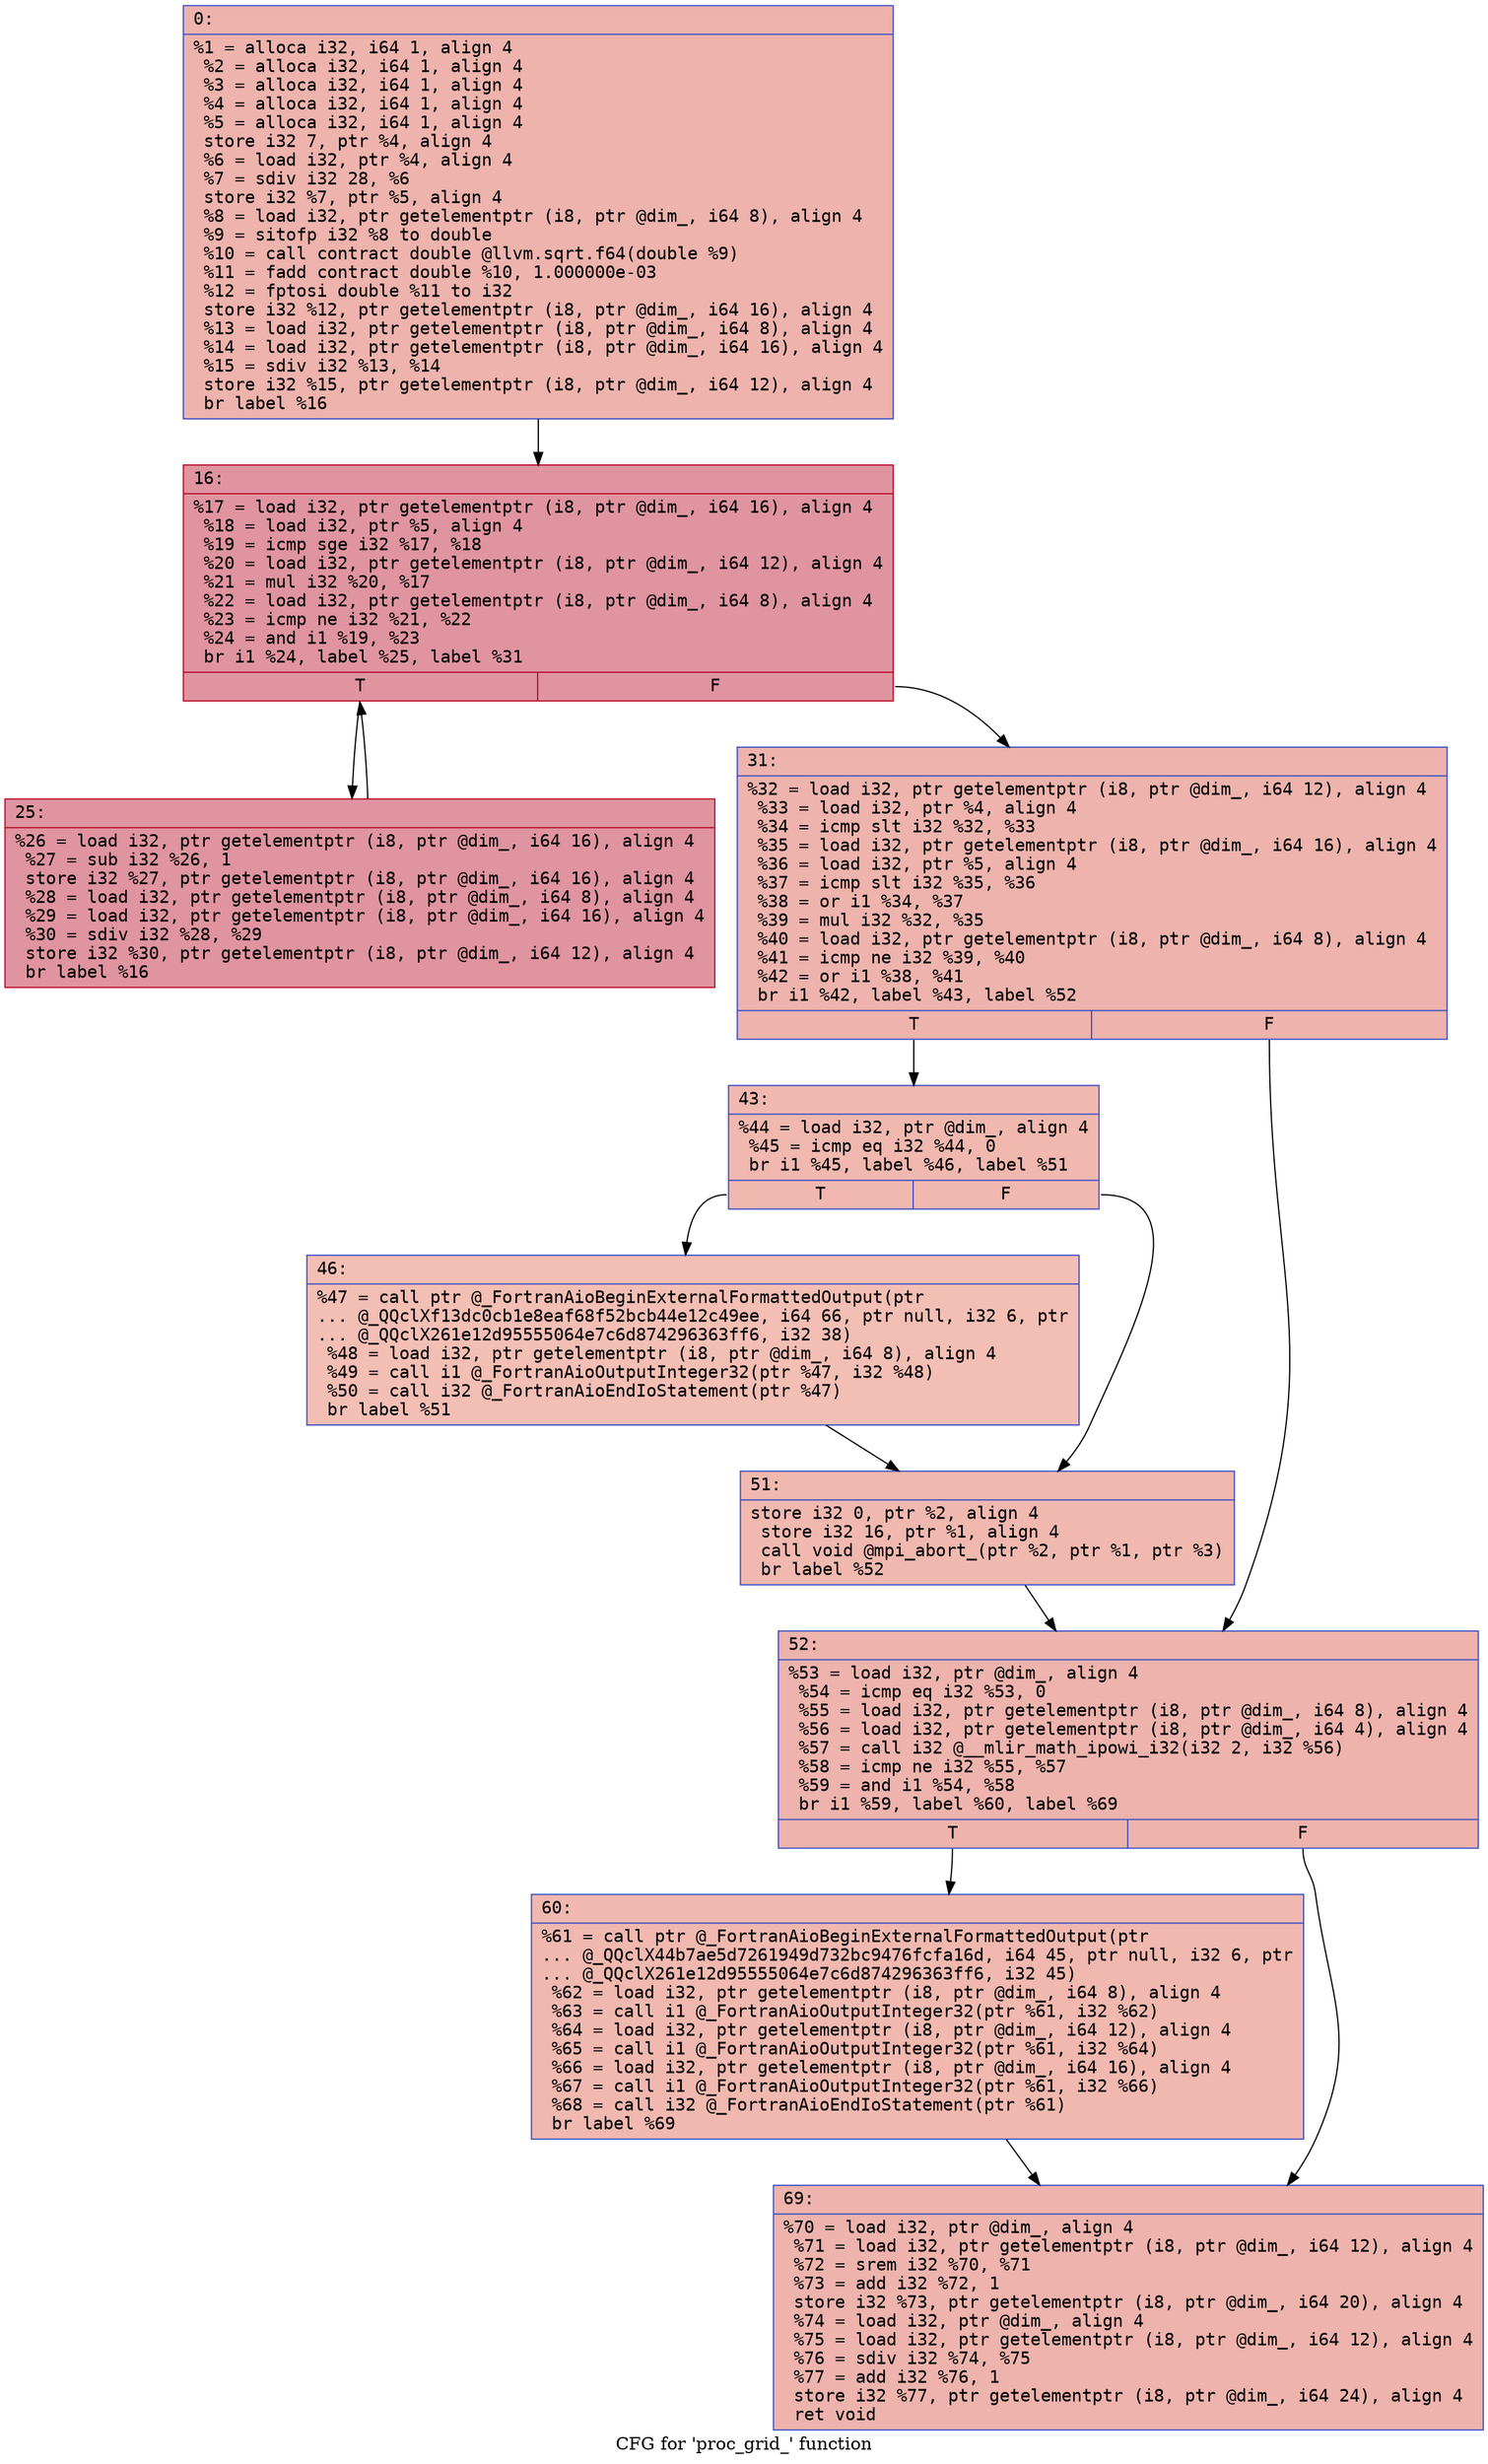 digraph "CFG for 'proc_grid_' function" {
	label="CFG for 'proc_grid_' function";

	Node0x561222044ca0 [shape=record,color="#3d50c3ff", style=filled, fillcolor="#d6524470" fontname="Courier",label="{0:\l|  %1 = alloca i32, i64 1, align 4\l  %2 = alloca i32, i64 1, align 4\l  %3 = alloca i32, i64 1, align 4\l  %4 = alloca i32, i64 1, align 4\l  %5 = alloca i32, i64 1, align 4\l  store i32 7, ptr %4, align 4\l  %6 = load i32, ptr %4, align 4\l  %7 = sdiv i32 28, %6\l  store i32 %7, ptr %5, align 4\l  %8 = load i32, ptr getelementptr (i8, ptr @dim_, i64 8), align 4\l  %9 = sitofp i32 %8 to double\l  %10 = call contract double @llvm.sqrt.f64(double %9)\l  %11 = fadd contract double %10, 1.000000e-03\l  %12 = fptosi double %11 to i32\l  store i32 %12, ptr getelementptr (i8, ptr @dim_, i64 16), align 4\l  %13 = load i32, ptr getelementptr (i8, ptr @dim_, i64 8), align 4\l  %14 = load i32, ptr getelementptr (i8, ptr @dim_, i64 16), align 4\l  %15 = sdiv i32 %13, %14\l  store i32 %15, ptr getelementptr (i8, ptr @dim_, i64 12), align 4\l  br label %16\l}"];
	Node0x561222044ca0 -> Node0x561222041e50[tooltip="0 -> 16\nProbability 100.00%" ];
	Node0x561222041e50 [shape=record,color="#b70d28ff", style=filled, fillcolor="#b70d2870" fontname="Courier",label="{16:\l|  %17 = load i32, ptr getelementptr (i8, ptr @dim_, i64 16), align 4\l  %18 = load i32, ptr %5, align 4\l  %19 = icmp sge i32 %17, %18\l  %20 = load i32, ptr getelementptr (i8, ptr @dim_, i64 12), align 4\l  %21 = mul i32 %20, %17\l  %22 = load i32, ptr getelementptr (i8, ptr @dim_, i64 8), align 4\l  %23 = icmp ne i32 %21, %22\l  %24 = and i1 %19, %23\l  br i1 %24, label %25, label %31\l|{<s0>T|<s1>F}}"];
	Node0x561222041e50:s0 -> Node0x561222046e00[tooltip="16 -> 25\nProbability 96.88%" ];
	Node0x561222041e50:s1 -> Node0x561222046e50[tooltip="16 -> 31\nProbability 3.12%" ];
	Node0x561222046e00 [shape=record,color="#b70d28ff", style=filled, fillcolor="#b70d2870" fontname="Courier",label="{25:\l|  %26 = load i32, ptr getelementptr (i8, ptr @dim_, i64 16), align 4\l  %27 = sub i32 %26, 1\l  store i32 %27, ptr getelementptr (i8, ptr @dim_, i64 16), align 4\l  %28 = load i32, ptr getelementptr (i8, ptr @dim_, i64 8), align 4\l  %29 = load i32, ptr getelementptr (i8, ptr @dim_, i64 16), align 4\l  %30 = sdiv i32 %28, %29\l  store i32 %30, ptr getelementptr (i8, ptr @dim_, i64 12), align 4\l  br label %16\l}"];
	Node0x561222046e00 -> Node0x561222041e50[tooltip="25 -> 16\nProbability 100.00%" ];
	Node0x561222046e50 [shape=record,color="#3d50c3ff", style=filled, fillcolor="#d6524470" fontname="Courier",label="{31:\l|  %32 = load i32, ptr getelementptr (i8, ptr @dim_, i64 12), align 4\l  %33 = load i32, ptr %4, align 4\l  %34 = icmp slt i32 %32, %33\l  %35 = load i32, ptr getelementptr (i8, ptr @dim_, i64 16), align 4\l  %36 = load i32, ptr %5, align 4\l  %37 = icmp slt i32 %35, %36\l  %38 = or i1 %34, %37\l  %39 = mul i32 %32, %35\l  %40 = load i32, ptr getelementptr (i8, ptr @dim_, i64 8), align 4\l  %41 = icmp ne i32 %39, %40\l  %42 = or i1 %38, %41\l  br i1 %42, label %43, label %52\l|{<s0>T|<s1>F}}"];
	Node0x561222046e50:s0 -> Node0x561222047950[tooltip="31 -> 43\nProbability 50.00%" ];
	Node0x561222046e50:s1 -> Node0x5612220479a0[tooltip="31 -> 52\nProbability 50.00%" ];
	Node0x561222047950 [shape=record,color="#3d50c3ff", style=filled, fillcolor="#dc5d4a70" fontname="Courier",label="{43:\l|  %44 = load i32, ptr @dim_, align 4\l  %45 = icmp eq i32 %44, 0\l  br i1 %45, label %46, label %51\l|{<s0>T|<s1>F}}"];
	Node0x561222047950:s0 -> Node0x561222047bb0[tooltip="43 -> 46\nProbability 37.50%" ];
	Node0x561222047950:s1 -> Node0x561222047c00[tooltip="43 -> 51\nProbability 62.50%" ];
	Node0x561222047bb0 [shape=record,color="#3d50c3ff", style=filled, fillcolor="#e36c5570" fontname="Courier",label="{46:\l|  %47 = call ptr @_FortranAioBeginExternalFormattedOutput(ptr\l... @_QQclXf13dc0cb1e8eaf68f52bcb44e12c49ee, i64 66, ptr null, i32 6, ptr\l... @_QQclX261e12d95555064e7c6d874296363ff6, i32 38)\l  %48 = load i32, ptr getelementptr (i8, ptr @dim_, i64 8), align 4\l  %49 = call i1 @_FortranAioOutputInteger32(ptr %47, i32 %48)\l  %50 = call i32 @_FortranAioEndIoStatement(ptr %47)\l  br label %51\l}"];
	Node0x561222047bb0 -> Node0x561222047c00[tooltip="46 -> 51\nProbability 100.00%" ];
	Node0x561222047c00 [shape=record,color="#3d50c3ff", style=filled, fillcolor="#dc5d4a70" fontname="Courier",label="{51:\l|  store i32 0, ptr %2, align 4\l  store i32 16, ptr %1, align 4\l  call void @mpi_abort_(ptr %2, ptr %1, ptr %3)\l  br label %52\l}"];
	Node0x561222047c00 -> Node0x5612220479a0[tooltip="51 -> 52\nProbability 100.00%" ];
	Node0x5612220479a0 [shape=record,color="#3d50c3ff", style=filled, fillcolor="#d6524470" fontname="Courier",label="{52:\l|  %53 = load i32, ptr @dim_, align 4\l  %54 = icmp eq i32 %53, 0\l  %55 = load i32, ptr getelementptr (i8, ptr @dim_, i64 8), align 4\l  %56 = load i32, ptr getelementptr (i8, ptr @dim_, i64 4), align 4\l  %57 = call i32 @__mlir_math_ipowi_i32(i32 2, i32 %56)\l  %58 = icmp ne i32 %55, %57\l  %59 = and i1 %54, %58\l  br i1 %59, label %60, label %69\l|{<s0>T|<s1>F}}"];
	Node0x5612220479a0:s0 -> Node0x561222058100[tooltip="52 -> 60\nProbability 50.00%" ];
	Node0x5612220479a0:s1 -> Node0x561222058150[tooltip="52 -> 69\nProbability 50.00%" ];
	Node0x561222058100 [shape=record,color="#3d50c3ff", style=filled, fillcolor="#dc5d4a70" fontname="Courier",label="{60:\l|  %61 = call ptr @_FortranAioBeginExternalFormattedOutput(ptr\l... @_QQclX44b7ae5d7261949d732bc9476fcfa16d, i64 45, ptr null, i32 6, ptr\l... @_QQclX261e12d95555064e7c6d874296363ff6, i32 45)\l  %62 = load i32, ptr getelementptr (i8, ptr @dim_, i64 8), align 4\l  %63 = call i1 @_FortranAioOutputInteger32(ptr %61, i32 %62)\l  %64 = load i32, ptr getelementptr (i8, ptr @dim_, i64 12), align 4\l  %65 = call i1 @_FortranAioOutputInteger32(ptr %61, i32 %64)\l  %66 = load i32, ptr getelementptr (i8, ptr @dim_, i64 16), align 4\l  %67 = call i1 @_FortranAioOutputInteger32(ptr %61, i32 %66)\l  %68 = call i32 @_FortranAioEndIoStatement(ptr %61)\l  br label %69\l}"];
	Node0x561222058100 -> Node0x561222058150[tooltip="60 -> 69\nProbability 100.00%" ];
	Node0x561222058150 [shape=record,color="#3d50c3ff", style=filled, fillcolor="#d6524470" fontname="Courier",label="{69:\l|  %70 = load i32, ptr @dim_, align 4\l  %71 = load i32, ptr getelementptr (i8, ptr @dim_, i64 12), align 4\l  %72 = srem i32 %70, %71\l  %73 = add i32 %72, 1\l  store i32 %73, ptr getelementptr (i8, ptr @dim_, i64 20), align 4\l  %74 = load i32, ptr @dim_, align 4\l  %75 = load i32, ptr getelementptr (i8, ptr @dim_, i64 12), align 4\l  %76 = sdiv i32 %74, %75\l  %77 = add i32 %76, 1\l  store i32 %77, ptr getelementptr (i8, ptr @dim_, i64 24), align 4\l  ret void\l}"];
}
